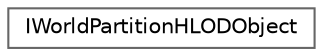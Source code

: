 digraph "Graphical Class Hierarchy"
{
 // INTERACTIVE_SVG=YES
 // LATEX_PDF_SIZE
  bgcolor="transparent";
  edge [fontname=Helvetica,fontsize=10,labelfontname=Helvetica,labelfontsize=10];
  node [fontname=Helvetica,fontsize=10,shape=box,height=0.2,width=0.4];
  rankdir="LR";
  Node0 [id="Node000000",label="IWorldPartitionHLODObject",height=0.2,width=0.4,color="grey40", fillcolor="white", style="filled",URL="$d0/dcf/classIWorldPartitionHLODObject.html",tooltip=" "];
}

